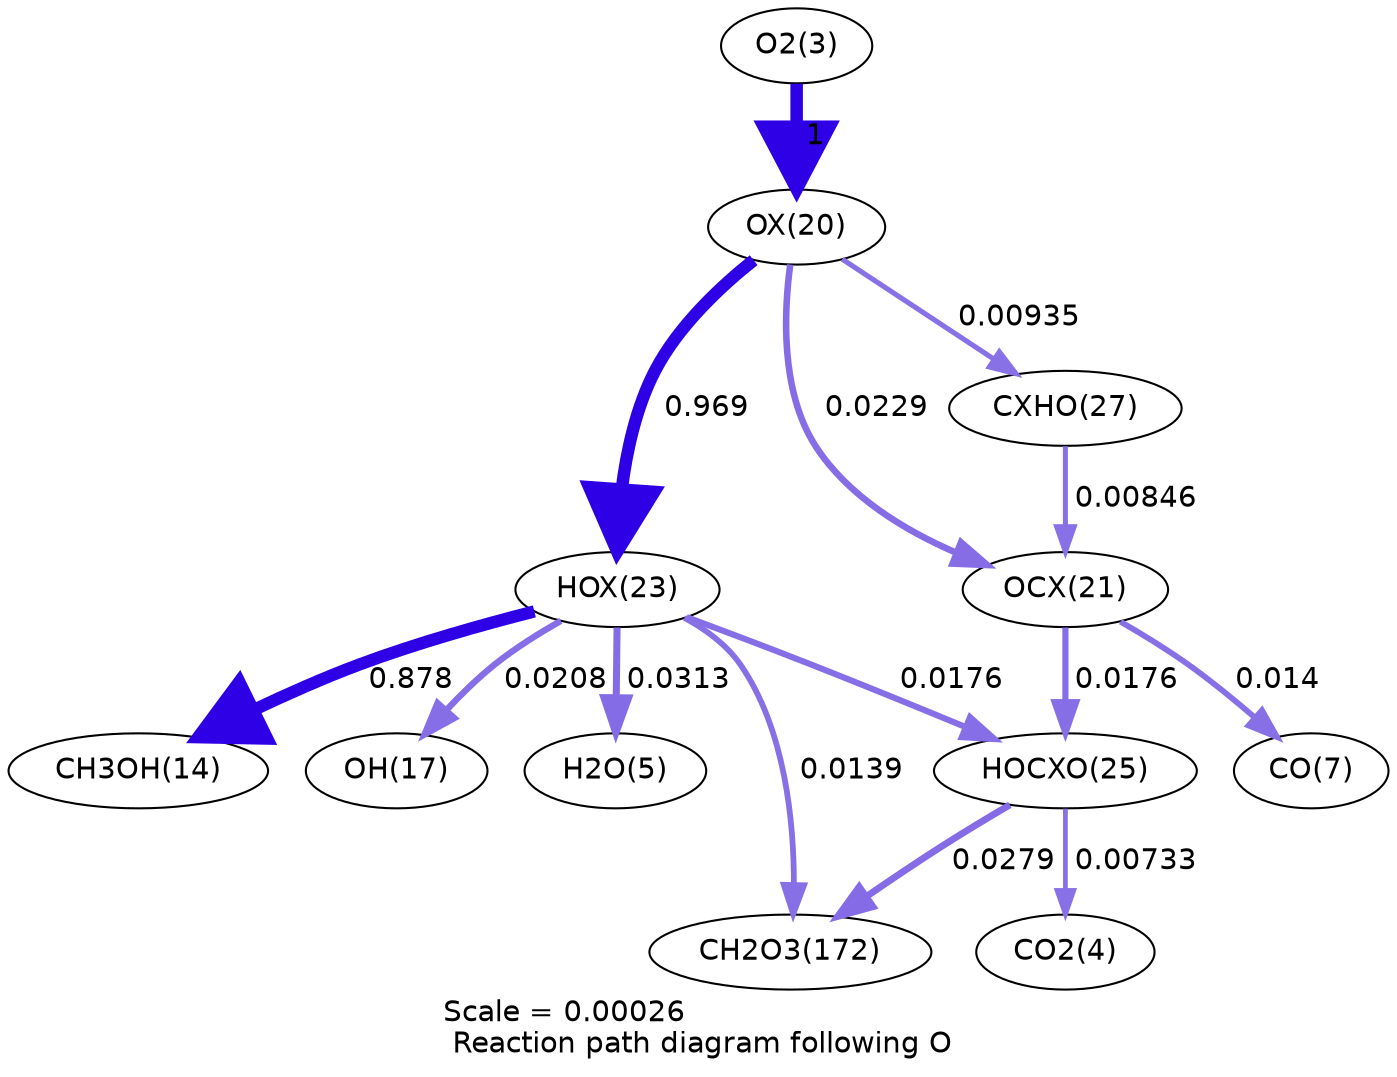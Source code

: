 digraph reaction_paths {
center=1;
s5 -> s33[fontname="Helvetica", penwidth=6, arrowsize=3, color="0.7, 1.5, 0.9"
, label=" 1"];
s33 -> s36[fontname="Helvetica", penwidth=5.98, arrowsize=2.99, color="0.7, 1.47, 0.9"
, label=" 0.969"];
s33 -> s40[fontname="Helvetica", penwidth=2.47, arrowsize=1.24, color="0.7, 0.509, 0.9"
, label=" 0.00935"];
s33 -> s34[fontname="Helvetica", penwidth=3.15, arrowsize=1.57, color="0.7, 0.523, 0.9"
, label=" 0.0229"];
s36 -> s16[fontname="Helvetica", penwidth=5.9, arrowsize=2.95, color="0.7, 1.38, 0.9"
, label=" 0.878"];
s36 -> s19[fontname="Helvetica", penwidth=3.07, arrowsize=1.54, color="0.7, 0.521, 0.9"
, label=" 0.0208"];
s36 -> s7[fontname="Helvetica", penwidth=3.38, arrowsize=1.69, color="0.7, 0.531, 0.9"
, label=" 0.0313"];
s36 -> s38[fontname="Helvetica", penwidth=2.95, arrowsize=1.48, color="0.7, 0.518, 0.9"
, label=" 0.0176"];
s36 -> s30[fontname="Helvetica", penwidth=2.77, arrowsize=1.39, color="0.7, 0.514, 0.9"
, label=" 0.0139"];
s40 -> s34[fontname="Helvetica", penwidth=2.4, arrowsize=1.2, color="0.7, 0.508, 0.9"
, label=" 0.00846"];
s34 -> s9[fontname="Helvetica", penwidth=2.78, arrowsize=1.39, color="0.7, 0.514, 0.9"
, label=" 0.014"];
s34 -> s38[fontname="Helvetica", penwidth=2.95, arrowsize=1.48, color="0.7, 0.518, 0.9"
, label=" 0.0176"];
s38 -> s6[fontname="Helvetica", penwidth=2.29, arrowsize=1.14, color="0.7, 0.507, 0.9"
, label=" 0.00733"];
s38 -> s30[fontname="Helvetica", penwidth=3.3, arrowsize=1.65, color="0.7, 0.528, 0.9"
, label=" 0.0279"];
s5 [ fontname="Helvetica", label="O2(3)"];
s6 [ fontname="Helvetica", label="CO2(4)"];
s7 [ fontname="Helvetica", label="H2O(5)"];
s9 [ fontname="Helvetica", label="CO(7)"];
s16 [ fontname="Helvetica", label="CH3OH(14)"];
s19 [ fontname="Helvetica", label="OH(17)"];
s30 [ fontname="Helvetica", label="CH2O3(172)"];
s33 [ fontname="Helvetica", label="OX(20)"];
s34 [ fontname="Helvetica", label="OCX(21)"];
s36 [ fontname="Helvetica", label="HOX(23)"];
s38 [ fontname="Helvetica", label="HOCXO(25)"];
s40 [ fontname="Helvetica", label="CXHO(27)"];
 label = "Scale = 0.00026\l Reaction path diagram following O";
 fontname = "Helvetica";
}
